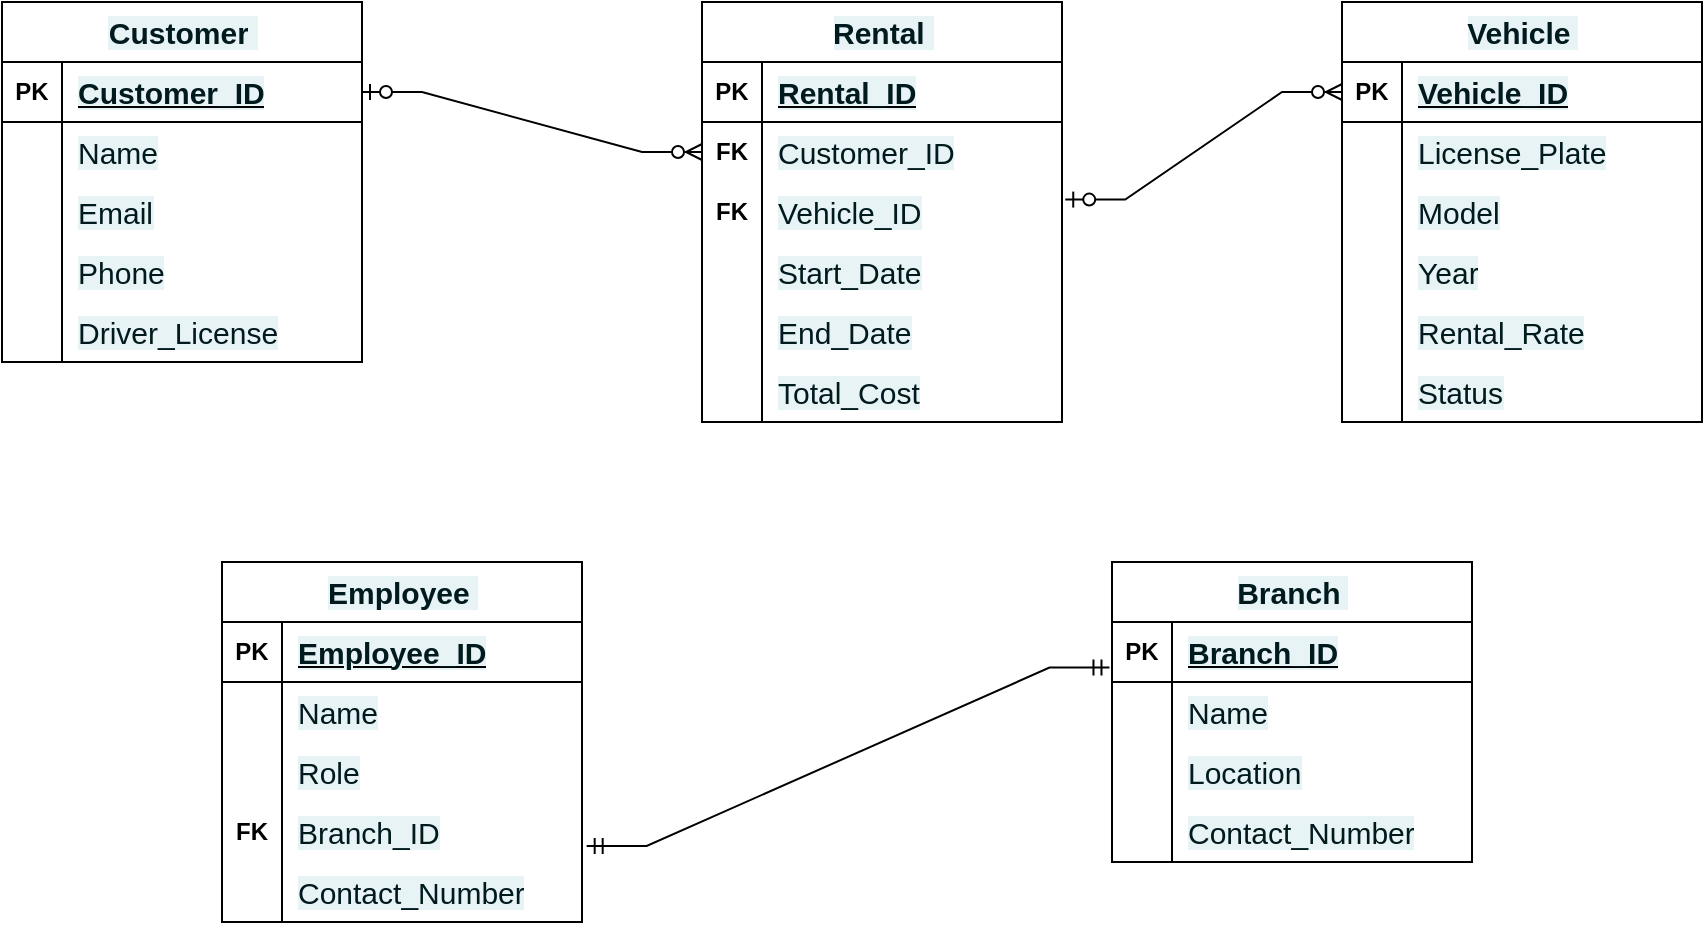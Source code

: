 <mxfile version="26.0.15">
  <diagram name="Page-1" id="xZEu-6E4SDZ-ESP8DW0V">
    <mxGraphModel dx="1290" dy="522" grid="1" gridSize="10" guides="1" tooltips="1" connect="1" arrows="1" fold="1" page="1" pageScale="1" pageWidth="1900" pageHeight="1300" math="0" shadow="0">
      <root>
        <mxCell id="0" />
        <mxCell id="1" parent="0" />
        <mxCell id="tU5ipXeWYmTYJDWc4llL-1" value="&lt;span style=&quot;box-sizing: border-box; outline: none; font-weight: bolder; color: rgb(0, 26, 30); font-family: Arial, Helvetica, sans-serif; font-size: 15px; text-align: left; text-wrap-mode: wrap; background-color: rgb(231, 243, 245);&quot; id=&quot;yui_3_17_2_1_1740089983597_1440&quot; data-end=&quot;265&quot; data-start=&quot;254&quot;&gt;Vehicle&lt;/span&gt;&lt;span style=&quot;color: rgb(0, 26, 30); font-family: Arial, Helvetica, sans-serif; font-size: 15px; font-weight: 400; text-align: left; text-wrap-mode: wrap; background-color: rgb(231, 243, 245);&quot;&gt;&amp;nbsp;&lt;/span&gt;" style="shape=table;startSize=30;container=1;collapsible=1;childLayout=tableLayout;fixedRows=1;rowLines=0;fontStyle=1;align=center;resizeLast=1;html=1;" vertex="1" parent="1">
          <mxGeometry x="690" width="180" height="210" as="geometry" />
        </mxCell>
        <mxCell id="tU5ipXeWYmTYJDWc4llL-2" value="" style="shape=tableRow;horizontal=0;startSize=0;swimlaneHead=0;swimlaneBody=0;fillColor=none;collapsible=0;dropTarget=0;points=[[0,0.5],[1,0.5]];portConstraint=eastwest;top=0;left=0;right=0;bottom=1;" vertex="1" parent="tU5ipXeWYmTYJDWc4llL-1">
          <mxGeometry y="30" width="180" height="30" as="geometry" />
        </mxCell>
        <mxCell id="tU5ipXeWYmTYJDWc4llL-3" value="PK" style="shape=partialRectangle;connectable=0;fillColor=none;top=0;left=0;bottom=0;right=0;fontStyle=1;overflow=hidden;whiteSpace=wrap;html=1;" vertex="1" parent="tU5ipXeWYmTYJDWc4llL-2">
          <mxGeometry width="30" height="30" as="geometry">
            <mxRectangle width="30" height="30" as="alternateBounds" />
          </mxGeometry>
        </mxCell>
        <mxCell id="tU5ipXeWYmTYJDWc4llL-4" value="&lt;span style=&quot;color: rgb(0, 26, 30); font-family: Arial, Helvetica, sans-serif; font-size: 15px; background-color: rgb(231, 243, 245);&quot;&gt;Vehicle_ID&lt;/span&gt;" style="shape=partialRectangle;connectable=0;fillColor=none;top=0;left=0;bottom=0;right=0;align=left;spacingLeft=6;fontStyle=5;overflow=hidden;whiteSpace=wrap;html=1;" vertex="1" parent="tU5ipXeWYmTYJDWc4llL-2">
          <mxGeometry x="30" width="150" height="30" as="geometry">
            <mxRectangle width="150" height="30" as="alternateBounds" />
          </mxGeometry>
        </mxCell>
        <mxCell id="tU5ipXeWYmTYJDWc4llL-5" value="" style="shape=tableRow;horizontal=0;startSize=0;swimlaneHead=0;swimlaneBody=0;fillColor=none;collapsible=0;dropTarget=0;points=[[0,0.5],[1,0.5]];portConstraint=eastwest;top=0;left=0;right=0;bottom=0;" vertex="1" parent="tU5ipXeWYmTYJDWc4llL-1">
          <mxGeometry y="60" width="180" height="30" as="geometry" />
        </mxCell>
        <mxCell id="tU5ipXeWYmTYJDWc4llL-6" value="" style="shape=partialRectangle;connectable=0;fillColor=none;top=0;left=0;bottom=0;right=0;editable=1;overflow=hidden;whiteSpace=wrap;html=1;" vertex="1" parent="tU5ipXeWYmTYJDWc4llL-5">
          <mxGeometry width="30" height="30" as="geometry">
            <mxRectangle width="30" height="30" as="alternateBounds" />
          </mxGeometry>
        </mxCell>
        <mxCell id="tU5ipXeWYmTYJDWc4llL-7" value="&lt;span style=&quot;color: rgb(0, 26, 30); font-family: Arial, Helvetica, sans-serif; font-size: 15px; background-color: rgb(231, 243, 245);&quot;&gt;License_Plate&lt;/span&gt;" style="shape=partialRectangle;connectable=0;fillColor=none;top=0;left=0;bottom=0;right=0;align=left;spacingLeft=6;overflow=hidden;whiteSpace=wrap;html=1;" vertex="1" parent="tU5ipXeWYmTYJDWc4llL-5">
          <mxGeometry x="30" width="150" height="30" as="geometry">
            <mxRectangle width="150" height="30" as="alternateBounds" />
          </mxGeometry>
        </mxCell>
        <mxCell id="tU5ipXeWYmTYJDWc4llL-8" value="" style="shape=tableRow;horizontal=0;startSize=0;swimlaneHead=0;swimlaneBody=0;fillColor=none;collapsible=0;dropTarget=0;points=[[0,0.5],[1,0.5]];portConstraint=eastwest;top=0;left=0;right=0;bottom=0;" vertex="1" parent="tU5ipXeWYmTYJDWc4llL-1">
          <mxGeometry y="90" width="180" height="30" as="geometry" />
        </mxCell>
        <mxCell id="tU5ipXeWYmTYJDWc4llL-9" value="" style="shape=partialRectangle;connectable=0;fillColor=none;top=0;left=0;bottom=0;right=0;editable=1;overflow=hidden;whiteSpace=wrap;html=1;" vertex="1" parent="tU5ipXeWYmTYJDWc4llL-8">
          <mxGeometry width="30" height="30" as="geometry">
            <mxRectangle width="30" height="30" as="alternateBounds" />
          </mxGeometry>
        </mxCell>
        <mxCell id="tU5ipXeWYmTYJDWc4llL-10" value="&lt;span style=&quot;color: rgb(0, 26, 30); font-family: Arial, Helvetica, sans-serif; font-size: 15px; background-color: rgb(231, 243, 245);&quot;&gt;Model&lt;/span&gt;" style="shape=partialRectangle;connectable=0;fillColor=none;top=0;left=0;bottom=0;right=0;align=left;spacingLeft=6;overflow=hidden;whiteSpace=wrap;html=1;" vertex="1" parent="tU5ipXeWYmTYJDWc4llL-8">
          <mxGeometry x="30" width="150" height="30" as="geometry">
            <mxRectangle width="150" height="30" as="alternateBounds" />
          </mxGeometry>
        </mxCell>
        <mxCell id="tU5ipXeWYmTYJDWc4llL-11" value="" style="shape=tableRow;horizontal=0;startSize=0;swimlaneHead=0;swimlaneBody=0;fillColor=none;collapsible=0;dropTarget=0;points=[[0,0.5],[1,0.5]];portConstraint=eastwest;top=0;left=0;right=0;bottom=0;" vertex="1" parent="tU5ipXeWYmTYJDWc4llL-1">
          <mxGeometry y="120" width="180" height="30" as="geometry" />
        </mxCell>
        <mxCell id="tU5ipXeWYmTYJDWc4llL-12" value="" style="shape=partialRectangle;connectable=0;fillColor=none;top=0;left=0;bottom=0;right=0;editable=1;overflow=hidden;whiteSpace=wrap;html=1;" vertex="1" parent="tU5ipXeWYmTYJDWc4llL-11">
          <mxGeometry width="30" height="30" as="geometry">
            <mxRectangle width="30" height="30" as="alternateBounds" />
          </mxGeometry>
        </mxCell>
        <mxCell id="tU5ipXeWYmTYJDWc4llL-13" value="&lt;span style=&quot;color: rgb(0, 26, 30); font-family: Arial, Helvetica, sans-serif; font-size: 15px; background-color: rgb(231, 243, 245);&quot;&gt;Year&lt;/span&gt;" style="shape=partialRectangle;connectable=0;fillColor=none;top=0;left=0;bottom=0;right=0;align=left;spacingLeft=6;overflow=hidden;whiteSpace=wrap;html=1;" vertex="1" parent="tU5ipXeWYmTYJDWc4llL-11">
          <mxGeometry x="30" width="150" height="30" as="geometry">
            <mxRectangle width="150" height="30" as="alternateBounds" />
          </mxGeometry>
        </mxCell>
        <mxCell id="tU5ipXeWYmTYJDWc4llL-74" value="" style="shape=tableRow;horizontal=0;startSize=0;swimlaneHead=0;swimlaneBody=0;fillColor=none;collapsible=0;dropTarget=0;points=[[0,0.5],[1,0.5]];portConstraint=eastwest;top=0;left=0;right=0;bottom=0;" vertex="1" parent="tU5ipXeWYmTYJDWc4llL-1">
          <mxGeometry y="150" width="180" height="30" as="geometry" />
        </mxCell>
        <mxCell id="tU5ipXeWYmTYJDWc4llL-75" value="" style="shape=partialRectangle;connectable=0;fillColor=none;top=0;left=0;bottom=0;right=0;editable=1;overflow=hidden;whiteSpace=wrap;html=1;" vertex="1" parent="tU5ipXeWYmTYJDWc4llL-74">
          <mxGeometry width="30" height="30" as="geometry">
            <mxRectangle width="30" height="30" as="alternateBounds" />
          </mxGeometry>
        </mxCell>
        <mxCell id="tU5ipXeWYmTYJDWc4llL-76" value="&lt;span style=&quot;color: rgb(0, 26, 30); font-family: Arial, Helvetica, sans-serif; font-size: 15px; background-color: rgb(231, 243, 245);&quot;&gt;Rental_Rate&lt;/span&gt;" style="shape=partialRectangle;connectable=0;fillColor=none;top=0;left=0;bottom=0;right=0;align=left;spacingLeft=6;overflow=hidden;whiteSpace=wrap;html=1;" vertex="1" parent="tU5ipXeWYmTYJDWc4llL-74">
          <mxGeometry x="30" width="150" height="30" as="geometry">
            <mxRectangle width="150" height="30" as="alternateBounds" />
          </mxGeometry>
        </mxCell>
        <mxCell id="tU5ipXeWYmTYJDWc4llL-77" value="" style="shape=tableRow;horizontal=0;startSize=0;swimlaneHead=0;swimlaneBody=0;fillColor=none;collapsible=0;dropTarget=0;points=[[0,0.5],[1,0.5]];portConstraint=eastwest;top=0;left=0;right=0;bottom=0;" vertex="1" parent="tU5ipXeWYmTYJDWc4llL-1">
          <mxGeometry y="180" width="180" height="30" as="geometry" />
        </mxCell>
        <mxCell id="tU5ipXeWYmTYJDWc4llL-78" value="" style="shape=partialRectangle;connectable=0;fillColor=none;top=0;left=0;bottom=0;right=0;editable=1;overflow=hidden;whiteSpace=wrap;html=1;" vertex="1" parent="tU5ipXeWYmTYJDWc4llL-77">
          <mxGeometry width="30" height="30" as="geometry">
            <mxRectangle width="30" height="30" as="alternateBounds" />
          </mxGeometry>
        </mxCell>
        <mxCell id="tU5ipXeWYmTYJDWc4llL-79" value="&lt;span style=&quot;color: rgb(0, 26, 30); font-family: Arial, Helvetica, sans-serif; font-size: 15px; background-color: rgb(231, 243, 245);&quot;&gt;Status&lt;/span&gt;" style="shape=partialRectangle;connectable=0;fillColor=none;top=0;left=0;bottom=0;right=0;align=left;spacingLeft=6;overflow=hidden;whiteSpace=wrap;html=1;" vertex="1" parent="tU5ipXeWYmTYJDWc4llL-77">
          <mxGeometry x="30" width="150" height="30" as="geometry">
            <mxRectangle width="150" height="30" as="alternateBounds" />
          </mxGeometry>
        </mxCell>
        <mxCell id="tU5ipXeWYmTYJDWc4llL-14" value="&lt;span style=&quot;box-sizing: border-box; outline: none; font-weight: bolder; color: rgb(0, 26, 30); font-family: Arial, Helvetica, sans-serif; font-size: 15px; text-align: left; text-wrap-mode: wrap; background-color: rgb(231, 243, 245);&quot; id=&quot;yui_3_17_2_1_1740089983597_1452&quot; data-end=&quot;411&quot; data-start=&quot;401&quot;&gt;Rental&lt;/span&gt;&lt;span style=&quot;color: rgb(0, 26, 30); font-family: Arial, Helvetica, sans-serif; font-size: 15px; font-weight: 400; text-align: left; text-wrap-mode: wrap; background-color: rgb(231, 243, 245);&quot;&gt;&amp;nbsp;&lt;/span&gt;" style="shape=table;startSize=30;container=1;collapsible=1;childLayout=tableLayout;fixedRows=1;rowLines=0;fontStyle=1;align=center;resizeLast=1;html=1;" vertex="1" parent="1">
          <mxGeometry x="370" width="180" height="210" as="geometry" />
        </mxCell>
        <mxCell id="tU5ipXeWYmTYJDWc4llL-15" value="" style="shape=tableRow;horizontal=0;startSize=0;swimlaneHead=0;swimlaneBody=0;fillColor=none;collapsible=0;dropTarget=0;points=[[0,0.5],[1,0.5]];portConstraint=eastwest;top=0;left=0;right=0;bottom=1;" vertex="1" parent="tU5ipXeWYmTYJDWc4llL-14">
          <mxGeometry y="30" width="180" height="30" as="geometry" />
        </mxCell>
        <mxCell id="tU5ipXeWYmTYJDWc4llL-16" value="PK" style="shape=partialRectangle;connectable=0;fillColor=none;top=0;left=0;bottom=0;right=0;fontStyle=1;overflow=hidden;whiteSpace=wrap;html=1;" vertex="1" parent="tU5ipXeWYmTYJDWc4llL-15">
          <mxGeometry width="30" height="30" as="geometry">
            <mxRectangle width="30" height="30" as="alternateBounds" />
          </mxGeometry>
        </mxCell>
        <mxCell id="tU5ipXeWYmTYJDWc4llL-17" value="&lt;span style=&quot;color: rgb(0, 26, 30); font-family: Arial, Helvetica, sans-serif; font-size: 15px; background-color: rgb(231, 243, 245);&quot;&gt;Rental_ID&lt;/span&gt;" style="shape=partialRectangle;connectable=0;fillColor=none;top=0;left=0;bottom=0;right=0;align=left;spacingLeft=6;fontStyle=5;overflow=hidden;whiteSpace=wrap;html=1;" vertex="1" parent="tU5ipXeWYmTYJDWc4llL-15">
          <mxGeometry x="30" width="150" height="30" as="geometry">
            <mxRectangle width="150" height="30" as="alternateBounds" />
          </mxGeometry>
        </mxCell>
        <mxCell id="tU5ipXeWYmTYJDWc4llL-18" value="" style="shape=tableRow;horizontal=0;startSize=0;swimlaneHead=0;swimlaneBody=0;fillColor=none;collapsible=0;dropTarget=0;points=[[0,0.5],[1,0.5]];portConstraint=eastwest;top=0;left=0;right=0;bottom=0;" vertex="1" parent="tU5ipXeWYmTYJDWc4llL-14">
          <mxGeometry y="60" width="180" height="30" as="geometry" />
        </mxCell>
        <mxCell id="tU5ipXeWYmTYJDWc4llL-19" value="&lt;b&gt;FK&lt;/b&gt;" style="shape=partialRectangle;connectable=0;fillColor=none;top=0;left=0;bottom=0;right=0;editable=1;overflow=hidden;whiteSpace=wrap;html=1;" vertex="1" parent="tU5ipXeWYmTYJDWc4llL-18">
          <mxGeometry width="30" height="30" as="geometry">
            <mxRectangle width="30" height="30" as="alternateBounds" />
          </mxGeometry>
        </mxCell>
        <mxCell id="tU5ipXeWYmTYJDWc4llL-20" value="&lt;span style=&quot;color: rgb(0, 26, 30); font-family: Arial, Helvetica, sans-serif; font-size: 15px; background-color: rgb(231, 243, 245);&quot;&gt;Customer_ID&lt;/span&gt;" style="shape=partialRectangle;connectable=0;fillColor=none;top=0;left=0;bottom=0;right=0;align=left;spacingLeft=6;overflow=hidden;whiteSpace=wrap;html=1;" vertex="1" parent="tU5ipXeWYmTYJDWc4llL-18">
          <mxGeometry x="30" width="150" height="30" as="geometry">
            <mxRectangle width="150" height="30" as="alternateBounds" />
          </mxGeometry>
        </mxCell>
        <mxCell id="tU5ipXeWYmTYJDWc4llL-21" value="" style="shape=tableRow;horizontal=0;startSize=0;swimlaneHead=0;swimlaneBody=0;fillColor=none;collapsible=0;dropTarget=0;points=[[0,0.5],[1,0.5]];portConstraint=eastwest;top=0;left=0;right=0;bottom=0;" vertex="1" parent="tU5ipXeWYmTYJDWc4llL-14">
          <mxGeometry y="90" width="180" height="30" as="geometry" />
        </mxCell>
        <mxCell id="tU5ipXeWYmTYJDWc4llL-22" value="&lt;b&gt;FK&lt;/b&gt;" style="shape=partialRectangle;connectable=0;fillColor=none;top=0;left=0;bottom=0;right=0;editable=1;overflow=hidden;whiteSpace=wrap;html=1;" vertex="1" parent="tU5ipXeWYmTYJDWc4llL-21">
          <mxGeometry width="30" height="30" as="geometry">
            <mxRectangle width="30" height="30" as="alternateBounds" />
          </mxGeometry>
        </mxCell>
        <mxCell id="tU5ipXeWYmTYJDWc4llL-23" value="&lt;span style=&quot;color: rgb(0, 26, 30); font-family: Arial, Helvetica, sans-serif; font-size: 15px; background-color: rgb(231, 243, 245);&quot;&gt;Vehicle_ID&lt;/span&gt;" style="shape=partialRectangle;connectable=0;fillColor=none;top=0;left=0;bottom=0;right=0;align=left;spacingLeft=6;overflow=hidden;whiteSpace=wrap;html=1;" vertex="1" parent="tU5ipXeWYmTYJDWc4llL-21">
          <mxGeometry x="30" width="150" height="30" as="geometry">
            <mxRectangle width="150" height="30" as="alternateBounds" />
          </mxGeometry>
        </mxCell>
        <mxCell id="tU5ipXeWYmTYJDWc4llL-24" value="" style="shape=tableRow;horizontal=0;startSize=0;swimlaneHead=0;swimlaneBody=0;fillColor=none;collapsible=0;dropTarget=0;points=[[0,0.5],[1,0.5]];portConstraint=eastwest;top=0;left=0;right=0;bottom=0;" vertex="1" parent="tU5ipXeWYmTYJDWc4llL-14">
          <mxGeometry y="120" width="180" height="30" as="geometry" />
        </mxCell>
        <mxCell id="tU5ipXeWYmTYJDWc4llL-25" value="" style="shape=partialRectangle;connectable=0;fillColor=none;top=0;left=0;bottom=0;right=0;editable=1;overflow=hidden;whiteSpace=wrap;html=1;" vertex="1" parent="tU5ipXeWYmTYJDWc4llL-24">
          <mxGeometry width="30" height="30" as="geometry">
            <mxRectangle width="30" height="30" as="alternateBounds" />
          </mxGeometry>
        </mxCell>
        <mxCell id="tU5ipXeWYmTYJDWc4llL-26" value="&lt;span style=&quot;color: rgb(0, 26, 30); font-family: Arial, Helvetica, sans-serif; font-size: 15px; background-color: rgb(231, 243, 245);&quot;&gt;Start_Date&lt;/span&gt;" style="shape=partialRectangle;connectable=0;fillColor=none;top=0;left=0;bottom=0;right=0;align=left;spacingLeft=6;overflow=hidden;whiteSpace=wrap;html=1;" vertex="1" parent="tU5ipXeWYmTYJDWc4llL-24">
          <mxGeometry x="30" width="150" height="30" as="geometry">
            <mxRectangle width="150" height="30" as="alternateBounds" />
          </mxGeometry>
        </mxCell>
        <mxCell id="tU5ipXeWYmTYJDWc4llL-83" value="" style="shape=tableRow;horizontal=0;startSize=0;swimlaneHead=0;swimlaneBody=0;fillColor=none;collapsible=0;dropTarget=0;points=[[0,0.5],[1,0.5]];portConstraint=eastwest;top=0;left=0;right=0;bottom=0;" vertex="1" parent="tU5ipXeWYmTYJDWc4llL-14">
          <mxGeometry y="150" width="180" height="30" as="geometry" />
        </mxCell>
        <mxCell id="tU5ipXeWYmTYJDWc4llL-84" value="" style="shape=partialRectangle;connectable=0;fillColor=none;top=0;left=0;bottom=0;right=0;editable=1;overflow=hidden;whiteSpace=wrap;html=1;" vertex="1" parent="tU5ipXeWYmTYJDWc4llL-83">
          <mxGeometry width="30" height="30" as="geometry">
            <mxRectangle width="30" height="30" as="alternateBounds" />
          </mxGeometry>
        </mxCell>
        <mxCell id="tU5ipXeWYmTYJDWc4llL-85" value="&lt;span style=&quot;color: rgb(0, 26, 30); font-family: Arial, Helvetica, sans-serif; font-size: 15px; background-color: rgb(231, 243, 245);&quot;&gt;End_Date&lt;/span&gt;" style="shape=partialRectangle;connectable=0;fillColor=none;top=0;left=0;bottom=0;right=0;align=left;spacingLeft=6;overflow=hidden;whiteSpace=wrap;html=1;" vertex="1" parent="tU5ipXeWYmTYJDWc4llL-83">
          <mxGeometry x="30" width="150" height="30" as="geometry">
            <mxRectangle width="150" height="30" as="alternateBounds" />
          </mxGeometry>
        </mxCell>
        <mxCell id="tU5ipXeWYmTYJDWc4llL-86" value="" style="shape=tableRow;horizontal=0;startSize=0;swimlaneHead=0;swimlaneBody=0;fillColor=none;collapsible=0;dropTarget=0;points=[[0,0.5],[1,0.5]];portConstraint=eastwest;top=0;left=0;right=0;bottom=0;" vertex="1" parent="tU5ipXeWYmTYJDWc4llL-14">
          <mxGeometry y="180" width="180" height="30" as="geometry" />
        </mxCell>
        <mxCell id="tU5ipXeWYmTYJDWc4llL-87" value="" style="shape=partialRectangle;connectable=0;fillColor=none;top=0;left=0;bottom=0;right=0;editable=1;overflow=hidden;whiteSpace=wrap;html=1;" vertex="1" parent="tU5ipXeWYmTYJDWc4llL-86">
          <mxGeometry width="30" height="30" as="geometry">
            <mxRectangle width="30" height="30" as="alternateBounds" />
          </mxGeometry>
        </mxCell>
        <mxCell id="tU5ipXeWYmTYJDWc4llL-88" value="&lt;span style=&quot;color: rgb(0, 26, 30); font-family: Arial, Helvetica, sans-serif; font-size: 15px; background-color: rgb(231, 243, 245);&quot;&gt;Total_Cost&lt;/span&gt;" style="shape=partialRectangle;connectable=0;fillColor=none;top=0;left=0;bottom=0;right=0;align=left;spacingLeft=6;overflow=hidden;whiteSpace=wrap;html=1;" vertex="1" parent="tU5ipXeWYmTYJDWc4llL-86">
          <mxGeometry x="30" width="150" height="30" as="geometry">
            <mxRectangle width="150" height="30" as="alternateBounds" />
          </mxGeometry>
        </mxCell>
        <mxCell id="tU5ipXeWYmTYJDWc4llL-27" value="&lt;span style=&quot;box-sizing: border-box; outline: none; font-weight: bolder; color: rgb(0, 26, 30); font-family: Arial, Helvetica, sans-serif; font-size: 15px; text-align: left; text-wrap-mode: wrap; background-color: rgb(231, 243, 245);&quot; data-end=&quot;345&quot; data-start=&quot;333&quot;&gt;Customer&lt;/span&gt;&lt;span style=&quot;color: rgb(0, 26, 30); font-family: Arial, Helvetica, sans-serif; font-size: 15px; font-weight: 400; text-align: left; text-wrap-mode: wrap; background-color: rgb(231, 243, 245);&quot;&gt;&amp;nbsp;&lt;/span&gt;" style="shape=table;startSize=30;container=1;collapsible=1;childLayout=tableLayout;fixedRows=1;rowLines=0;fontStyle=1;align=center;resizeLast=1;html=1;" vertex="1" parent="1">
          <mxGeometry x="20" width="180" height="180" as="geometry" />
        </mxCell>
        <mxCell id="tU5ipXeWYmTYJDWc4llL-28" value="" style="shape=tableRow;horizontal=0;startSize=0;swimlaneHead=0;swimlaneBody=0;fillColor=none;collapsible=0;dropTarget=0;points=[[0,0.5],[1,0.5]];portConstraint=eastwest;top=0;left=0;right=0;bottom=1;" vertex="1" parent="tU5ipXeWYmTYJDWc4llL-27">
          <mxGeometry y="30" width="180" height="30" as="geometry" />
        </mxCell>
        <mxCell id="tU5ipXeWYmTYJDWc4llL-29" value="PK" style="shape=partialRectangle;connectable=0;fillColor=none;top=0;left=0;bottom=0;right=0;fontStyle=1;overflow=hidden;whiteSpace=wrap;html=1;" vertex="1" parent="tU5ipXeWYmTYJDWc4llL-28">
          <mxGeometry width="30" height="30" as="geometry">
            <mxRectangle width="30" height="30" as="alternateBounds" />
          </mxGeometry>
        </mxCell>
        <mxCell id="tU5ipXeWYmTYJDWc4llL-30" value="&lt;span style=&quot;color: rgb(0, 26, 30); font-family: Arial, Helvetica, sans-serif; font-size: 15px; background-color: rgb(231, 243, 245);&quot;&gt;Customer_ID&lt;/span&gt;" style="shape=partialRectangle;connectable=0;fillColor=none;top=0;left=0;bottom=0;right=0;align=left;spacingLeft=6;fontStyle=5;overflow=hidden;whiteSpace=wrap;html=1;" vertex="1" parent="tU5ipXeWYmTYJDWc4llL-28">
          <mxGeometry x="30" width="150" height="30" as="geometry">
            <mxRectangle width="150" height="30" as="alternateBounds" />
          </mxGeometry>
        </mxCell>
        <mxCell id="tU5ipXeWYmTYJDWc4llL-31" value="" style="shape=tableRow;horizontal=0;startSize=0;swimlaneHead=0;swimlaneBody=0;fillColor=none;collapsible=0;dropTarget=0;points=[[0,0.5],[1,0.5]];portConstraint=eastwest;top=0;left=0;right=0;bottom=0;" vertex="1" parent="tU5ipXeWYmTYJDWc4llL-27">
          <mxGeometry y="60" width="180" height="30" as="geometry" />
        </mxCell>
        <mxCell id="tU5ipXeWYmTYJDWc4llL-32" value="" style="shape=partialRectangle;connectable=0;fillColor=none;top=0;left=0;bottom=0;right=0;editable=1;overflow=hidden;whiteSpace=wrap;html=1;" vertex="1" parent="tU5ipXeWYmTYJDWc4llL-31">
          <mxGeometry width="30" height="30" as="geometry">
            <mxRectangle width="30" height="30" as="alternateBounds" />
          </mxGeometry>
        </mxCell>
        <mxCell id="tU5ipXeWYmTYJDWc4llL-33" value="&lt;span style=&quot;color: rgb(0, 26, 30); font-family: Arial, Helvetica, sans-serif; font-size: 15px; background-color: rgb(231, 243, 245);&quot;&gt;Name&lt;/span&gt;" style="shape=partialRectangle;connectable=0;fillColor=none;top=0;left=0;bottom=0;right=0;align=left;spacingLeft=6;overflow=hidden;whiteSpace=wrap;html=1;" vertex="1" parent="tU5ipXeWYmTYJDWc4llL-31">
          <mxGeometry x="30" width="150" height="30" as="geometry">
            <mxRectangle width="150" height="30" as="alternateBounds" />
          </mxGeometry>
        </mxCell>
        <mxCell id="tU5ipXeWYmTYJDWc4llL-34" value="" style="shape=tableRow;horizontal=0;startSize=0;swimlaneHead=0;swimlaneBody=0;fillColor=none;collapsible=0;dropTarget=0;points=[[0,0.5],[1,0.5]];portConstraint=eastwest;top=0;left=0;right=0;bottom=0;" vertex="1" parent="tU5ipXeWYmTYJDWc4llL-27">
          <mxGeometry y="90" width="180" height="30" as="geometry" />
        </mxCell>
        <mxCell id="tU5ipXeWYmTYJDWc4llL-35" value="" style="shape=partialRectangle;connectable=0;fillColor=none;top=0;left=0;bottom=0;right=0;editable=1;overflow=hidden;whiteSpace=wrap;html=1;" vertex="1" parent="tU5ipXeWYmTYJDWc4llL-34">
          <mxGeometry width="30" height="30" as="geometry">
            <mxRectangle width="30" height="30" as="alternateBounds" />
          </mxGeometry>
        </mxCell>
        <mxCell id="tU5ipXeWYmTYJDWc4llL-36" value="&lt;span style=&quot;color: rgb(0, 26, 30); font-family: Arial, Helvetica, sans-serif; font-size: 15px; background-color: rgb(231, 243, 245);&quot;&gt;Email&lt;/span&gt;" style="shape=partialRectangle;connectable=0;fillColor=none;top=0;left=0;bottom=0;right=0;align=left;spacingLeft=6;overflow=hidden;whiteSpace=wrap;html=1;" vertex="1" parent="tU5ipXeWYmTYJDWc4llL-34">
          <mxGeometry x="30" width="150" height="30" as="geometry">
            <mxRectangle width="150" height="30" as="alternateBounds" />
          </mxGeometry>
        </mxCell>
        <mxCell id="tU5ipXeWYmTYJDWc4llL-37" value="" style="shape=tableRow;horizontal=0;startSize=0;swimlaneHead=0;swimlaneBody=0;fillColor=none;collapsible=0;dropTarget=0;points=[[0,0.5],[1,0.5]];portConstraint=eastwest;top=0;left=0;right=0;bottom=0;" vertex="1" parent="tU5ipXeWYmTYJDWc4llL-27">
          <mxGeometry y="120" width="180" height="30" as="geometry" />
        </mxCell>
        <mxCell id="tU5ipXeWYmTYJDWc4llL-38" value="" style="shape=partialRectangle;connectable=0;fillColor=none;top=0;left=0;bottom=0;right=0;editable=1;overflow=hidden;whiteSpace=wrap;html=1;" vertex="1" parent="tU5ipXeWYmTYJDWc4llL-37">
          <mxGeometry width="30" height="30" as="geometry">
            <mxRectangle width="30" height="30" as="alternateBounds" />
          </mxGeometry>
        </mxCell>
        <mxCell id="tU5ipXeWYmTYJDWc4llL-39" value="&lt;span style=&quot;color: rgb(0, 26, 30); font-family: Arial, Helvetica, sans-serif; font-size: 15px; background-color: rgb(231, 243, 245);&quot;&gt;Phone&lt;/span&gt;" style="shape=partialRectangle;connectable=0;fillColor=none;top=0;left=0;bottom=0;right=0;align=left;spacingLeft=6;overflow=hidden;whiteSpace=wrap;html=1;" vertex="1" parent="tU5ipXeWYmTYJDWc4llL-37">
          <mxGeometry x="30" width="150" height="30" as="geometry">
            <mxRectangle width="150" height="30" as="alternateBounds" />
          </mxGeometry>
        </mxCell>
        <mxCell id="tU5ipXeWYmTYJDWc4llL-80" value="" style="shape=tableRow;horizontal=0;startSize=0;swimlaneHead=0;swimlaneBody=0;fillColor=none;collapsible=0;dropTarget=0;points=[[0,0.5],[1,0.5]];portConstraint=eastwest;top=0;left=0;right=0;bottom=0;" vertex="1" parent="tU5ipXeWYmTYJDWc4llL-27">
          <mxGeometry y="150" width="180" height="30" as="geometry" />
        </mxCell>
        <mxCell id="tU5ipXeWYmTYJDWc4llL-81" value="" style="shape=partialRectangle;connectable=0;fillColor=none;top=0;left=0;bottom=0;right=0;editable=1;overflow=hidden;whiteSpace=wrap;html=1;" vertex="1" parent="tU5ipXeWYmTYJDWc4llL-80">
          <mxGeometry width="30" height="30" as="geometry">
            <mxRectangle width="30" height="30" as="alternateBounds" />
          </mxGeometry>
        </mxCell>
        <mxCell id="tU5ipXeWYmTYJDWc4llL-82" value="&lt;span style=&quot;color: rgb(0, 26, 30); font-family: Arial, Helvetica, sans-serif; font-size: 15px; background-color: rgb(231, 243, 245);&quot;&gt;Driver_License&lt;/span&gt;" style="shape=partialRectangle;connectable=0;fillColor=none;top=0;left=0;bottom=0;right=0;align=left;spacingLeft=6;overflow=hidden;whiteSpace=wrap;html=1;" vertex="1" parent="tU5ipXeWYmTYJDWc4llL-80">
          <mxGeometry x="30" width="150" height="30" as="geometry">
            <mxRectangle width="150" height="30" as="alternateBounds" />
          </mxGeometry>
        </mxCell>
        <mxCell id="tU5ipXeWYmTYJDWc4llL-48" value="&lt;span style=&quot;box-sizing: border-box; outline: none; font-weight: bolder; color: rgb(0, 26, 30); font-family: Arial, Helvetica, sans-serif; font-size: 15px; text-align: left; text-wrap-mode: wrap; background-color: rgb(231, 243, 245);&quot; id=&quot;yui_3_17_2_1_1740089983597_1458&quot; data-end=&quot;569&quot; data-start=&quot;559&quot;&gt;Branch&lt;/span&gt;&lt;span style=&quot;color: rgb(0, 26, 30); font-family: Arial, Helvetica, sans-serif; font-size: 15px; font-weight: 400; text-align: left; text-wrap-mode: wrap; background-color: rgb(231, 243, 245);&quot;&gt;&amp;nbsp;&lt;/span&gt;" style="shape=table;startSize=30;container=1;collapsible=1;childLayout=tableLayout;fixedRows=1;rowLines=0;fontStyle=1;align=center;resizeLast=1;html=1;" vertex="1" parent="1">
          <mxGeometry x="575" y="280" width="180" height="150" as="geometry" />
        </mxCell>
        <mxCell id="tU5ipXeWYmTYJDWc4llL-49" value="" style="shape=tableRow;horizontal=0;startSize=0;swimlaneHead=0;swimlaneBody=0;fillColor=none;collapsible=0;dropTarget=0;points=[[0,0.5],[1,0.5]];portConstraint=eastwest;top=0;left=0;right=0;bottom=1;" vertex="1" parent="tU5ipXeWYmTYJDWc4llL-48">
          <mxGeometry y="30" width="180" height="30" as="geometry" />
        </mxCell>
        <mxCell id="tU5ipXeWYmTYJDWc4llL-50" value="PK" style="shape=partialRectangle;connectable=0;fillColor=none;top=0;left=0;bottom=0;right=0;fontStyle=1;overflow=hidden;whiteSpace=wrap;html=1;" vertex="1" parent="tU5ipXeWYmTYJDWc4llL-49">
          <mxGeometry width="30" height="30" as="geometry">
            <mxRectangle width="30" height="30" as="alternateBounds" />
          </mxGeometry>
        </mxCell>
        <mxCell id="tU5ipXeWYmTYJDWc4llL-51" value="&lt;span style=&quot;color: rgb(0, 26, 30); font-family: Arial, Helvetica, sans-serif; font-size: 15px; background-color: rgb(231, 243, 245);&quot;&gt;Branch_ID&lt;/span&gt;" style="shape=partialRectangle;connectable=0;fillColor=none;top=0;left=0;bottom=0;right=0;align=left;spacingLeft=6;fontStyle=5;overflow=hidden;whiteSpace=wrap;html=1;" vertex="1" parent="tU5ipXeWYmTYJDWc4llL-49">
          <mxGeometry x="30" width="150" height="30" as="geometry">
            <mxRectangle width="150" height="30" as="alternateBounds" />
          </mxGeometry>
        </mxCell>
        <mxCell id="tU5ipXeWYmTYJDWc4llL-52" value="" style="shape=tableRow;horizontal=0;startSize=0;swimlaneHead=0;swimlaneBody=0;fillColor=none;collapsible=0;dropTarget=0;points=[[0,0.5],[1,0.5]];portConstraint=eastwest;top=0;left=0;right=0;bottom=0;" vertex="1" parent="tU5ipXeWYmTYJDWc4llL-48">
          <mxGeometry y="60" width="180" height="30" as="geometry" />
        </mxCell>
        <mxCell id="tU5ipXeWYmTYJDWc4llL-53" value="" style="shape=partialRectangle;connectable=0;fillColor=none;top=0;left=0;bottom=0;right=0;editable=1;overflow=hidden;whiteSpace=wrap;html=1;" vertex="1" parent="tU5ipXeWYmTYJDWc4llL-52">
          <mxGeometry width="30" height="30" as="geometry">
            <mxRectangle width="30" height="30" as="alternateBounds" />
          </mxGeometry>
        </mxCell>
        <mxCell id="tU5ipXeWYmTYJDWc4llL-54" value="&lt;span style=&quot;color: rgb(0, 26, 30); font-family: Arial, Helvetica, sans-serif; font-size: 15px; background-color: rgb(231, 243, 245);&quot;&gt;Name&lt;/span&gt;" style="shape=partialRectangle;connectable=0;fillColor=none;top=0;left=0;bottom=0;right=0;align=left;spacingLeft=6;overflow=hidden;whiteSpace=wrap;html=1;" vertex="1" parent="tU5ipXeWYmTYJDWc4llL-52">
          <mxGeometry x="30" width="150" height="30" as="geometry">
            <mxRectangle width="150" height="30" as="alternateBounds" />
          </mxGeometry>
        </mxCell>
        <mxCell id="tU5ipXeWYmTYJDWc4llL-55" value="" style="shape=tableRow;horizontal=0;startSize=0;swimlaneHead=0;swimlaneBody=0;fillColor=none;collapsible=0;dropTarget=0;points=[[0,0.5],[1,0.5]];portConstraint=eastwest;top=0;left=0;right=0;bottom=0;" vertex="1" parent="tU5ipXeWYmTYJDWc4llL-48">
          <mxGeometry y="90" width="180" height="30" as="geometry" />
        </mxCell>
        <mxCell id="tU5ipXeWYmTYJDWc4llL-56" value="" style="shape=partialRectangle;connectable=0;fillColor=none;top=0;left=0;bottom=0;right=0;editable=1;overflow=hidden;whiteSpace=wrap;html=1;" vertex="1" parent="tU5ipXeWYmTYJDWc4llL-55">
          <mxGeometry width="30" height="30" as="geometry">
            <mxRectangle width="30" height="30" as="alternateBounds" />
          </mxGeometry>
        </mxCell>
        <mxCell id="tU5ipXeWYmTYJDWc4llL-57" value="&lt;span style=&quot;color: rgb(0, 26, 30); font-family: Arial, Helvetica, sans-serif; font-size: 15px; background-color: rgb(231, 243, 245);&quot;&gt;Location&lt;/span&gt;" style="shape=partialRectangle;connectable=0;fillColor=none;top=0;left=0;bottom=0;right=0;align=left;spacingLeft=6;overflow=hidden;whiteSpace=wrap;html=1;" vertex="1" parent="tU5ipXeWYmTYJDWc4llL-55">
          <mxGeometry x="30" width="150" height="30" as="geometry">
            <mxRectangle width="150" height="30" as="alternateBounds" />
          </mxGeometry>
        </mxCell>
        <mxCell id="tU5ipXeWYmTYJDWc4llL-58" value="" style="shape=tableRow;horizontal=0;startSize=0;swimlaneHead=0;swimlaneBody=0;fillColor=none;collapsible=0;dropTarget=0;points=[[0,0.5],[1,0.5]];portConstraint=eastwest;top=0;left=0;right=0;bottom=0;" vertex="1" parent="tU5ipXeWYmTYJDWc4llL-48">
          <mxGeometry y="120" width="180" height="30" as="geometry" />
        </mxCell>
        <mxCell id="tU5ipXeWYmTYJDWc4llL-59" value="" style="shape=partialRectangle;connectable=0;fillColor=none;top=0;left=0;bottom=0;right=0;editable=1;overflow=hidden;whiteSpace=wrap;html=1;" vertex="1" parent="tU5ipXeWYmTYJDWc4llL-58">
          <mxGeometry width="30" height="30" as="geometry">
            <mxRectangle width="30" height="30" as="alternateBounds" />
          </mxGeometry>
        </mxCell>
        <mxCell id="tU5ipXeWYmTYJDWc4llL-60" value="&lt;span style=&quot;color: rgb(0, 26, 30); font-family: Arial, Helvetica, sans-serif; font-size: 15px; background-color: rgb(231, 243, 245);&quot;&gt;Contact_Number&lt;/span&gt;" style="shape=partialRectangle;connectable=0;fillColor=none;top=0;left=0;bottom=0;right=0;align=left;spacingLeft=6;overflow=hidden;whiteSpace=wrap;html=1;" vertex="1" parent="tU5ipXeWYmTYJDWc4llL-58">
          <mxGeometry x="30" width="150" height="30" as="geometry">
            <mxRectangle width="150" height="30" as="alternateBounds" />
          </mxGeometry>
        </mxCell>
        <mxCell id="tU5ipXeWYmTYJDWc4llL-61" value="&lt;span style=&quot;box-sizing: border-box; outline: none; font-weight: bolder; color: rgb(0, 26, 30); font-family: Arial, Helvetica, sans-serif; font-size: 15px; text-align: left; text-wrap-mode: wrap; background-color: rgb(231, 243, 245);&quot; id=&quot;yui_3_17_2_1_1740089983597_1454&quot; data-end=&quot;500&quot; data-start=&quot;488&quot;&gt;Employee&lt;/span&gt;&lt;span style=&quot;color: rgb(0, 26, 30); font-family: Arial, Helvetica, sans-serif; font-size: 15px; font-weight: 400; text-align: left; text-wrap-mode: wrap; background-color: rgb(231, 243, 245);&quot;&gt;&amp;nbsp;&lt;/span&gt;" style="shape=table;startSize=30;container=1;collapsible=1;childLayout=tableLayout;fixedRows=1;rowLines=0;fontStyle=1;align=center;resizeLast=1;html=1;" vertex="1" parent="1">
          <mxGeometry x="130" y="280" width="180" height="180" as="geometry" />
        </mxCell>
        <mxCell id="tU5ipXeWYmTYJDWc4llL-62" value="" style="shape=tableRow;horizontal=0;startSize=0;swimlaneHead=0;swimlaneBody=0;fillColor=none;collapsible=0;dropTarget=0;points=[[0,0.5],[1,0.5]];portConstraint=eastwest;top=0;left=0;right=0;bottom=1;" vertex="1" parent="tU5ipXeWYmTYJDWc4llL-61">
          <mxGeometry y="30" width="180" height="30" as="geometry" />
        </mxCell>
        <mxCell id="tU5ipXeWYmTYJDWc4llL-63" value="PK" style="shape=partialRectangle;connectable=0;fillColor=none;top=0;left=0;bottom=0;right=0;fontStyle=1;overflow=hidden;whiteSpace=wrap;html=1;" vertex="1" parent="tU5ipXeWYmTYJDWc4llL-62">
          <mxGeometry width="30" height="30" as="geometry">
            <mxRectangle width="30" height="30" as="alternateBounds" />
          </mxGeometry>
        </mxCell>
        <mxCell id="tU5ipXeWYmTYJDWc4llL-64" value="&lt;span style=&quot;color: rgb(0, 26, 30); font-family: Arial, Helvetica, sans-serif; font-size: 15px; background-color: rgb(231, 243, 245);&quot;&gt;Employee_ID&lt;/span&gt;" style="shape=partialRectangle;connectable=0;fillColor=none;top=0;left=0;bottom=0;right=0;align=left;spacingLeft=6;fontStyle=5;overflow=hidden;whiteSpace=wrap;html=1;" vertex="1" parent="tU5ipXeWYmTYJDWc4llL-62">
          <mxGeometry x="30" width="150" height="30" as="geometry">
            <mxRectangle width="150" height="30" as="alternateBounds" />
          </mxGeometry>
        </mxCell>
        <mxCell id="tU5ipXeWYmTYJDWc4llL-65" value="" style="shape=tableRow;horizontal=0;startSize=0;swimlaneHead=0;swimlaneBody=0;fillColor=none;collapsible=0;dropTarget=0;points=[[0,0.5],[1,0.5]];portConstraint=eastwest;top=0;left=0;right=0;bottom=0;" vertex="1" parent="tU5ipXeWYmTYJDWc4llL-61">
          <mxGeometry y="60" width="180" height="30" as="geometry" />
        </mxCell>
        <mxCell id="tU5ipXeWYmTYJDWc4llL-66" value="" style="shape=partialRectangle;connectable=0;fillColor=none;top=0;left=0;bottom=0;right=0;editable=1;overflow=hidden;whiteSpace=wrap;html=1;" vertex="1" parent="tU5ipXeWYmTYJDWc4llL-65">
          <mxGeometry width="30" height="30" as="geometry">
            <mxRectangle width="30" height="30" as="alternateBounds" />
          </mxGeometry>
        </mxCell>
        <mxCell id="tU5ipXeWYmTYJDWc4llL-67" value="&lt;span style=&quot;color: rgb(0, 26, 30); font-family: Arial, Helvetica, sans-serif; font-size: 15px; background-color: rgb(231, 243, 245);&quot;&gt;Name&lt;/span&gt;" style="shape=partialRectangle;connectable=0;fillColor=none;top=0;left=0;bottom=0;right=0;align=left;spacingLeft=6;overflow=hidden;whiteSpace=wrap;html=1;" vertex="1" parent="tU5ipXeWYmTYJDWc4llL-65">
          <mxGeometry x="30" width="150" height="30" as="geometry">
            <mxRectangle width="150" height="30" as="alternateBounds" />
          </mxGeometry>
        </mxCell>
        <mxCell id="tU5ipXeWYmTYJDWc4llL-68" value="" style="shape=tableRow;horizontal=0;startSize=0;swimlaneHead=0;swimlaneBody=0;fillColor=none;collapsible=0;dropTarget=0;points=[[0,0.5],[1,0.5]];portConstraint=eastwest;top=0;left=0;right=0;bottom=0;" vertex="1" parent="tU5ipXeWYmTYJDWc4llL-61">
          <mxGeometry y="90" width="180" height="30" as="geometry" />
        </mxCell>
        <mxCell id="tU5ipXeWYmTYJDWc4llL-69" value="" style="shape=partialRectangle;connectable=0;fillColor=none;top=0;left=0;bottom=0;right=0;editable=1;overflow=hidden;whiteSpace=wrap;html=1;" vertex="1" parent="tU5ipXeWYmTYJDWc4llL-68">
          <mxGeometry width="30" height="30" as="geometry">
            <mxRectangle width="30" height="30" as="alternateBounds" />
          </mxGeometry>
        </mxCell>
        <mxCell id="tU5ipXeWYmTYJDWc4llL-70" value="&lt;span style=&quot;color: rgb(0, 26, 30); font-family: Arial, Helvetica, sans-serif; font-size: 15px; background-color: rgb(231, 243, 245);&quot;&gt;Role&lt;/span&gt;" style="shape=partialRectangle;connectable=0;fillColor=none;top=0;left=0;bottom=0;right=0;align=left;spacingLeft=6;overflow=hidden;whiteSpace=wrap;html=1;" vertex="1" parent="tU5ipXeWYmTYJDWc4llL-68">
          <mxGeometry x="30" width="150" height="30" as="geometry">
            <mxRectangle width="150" height="30" as="alternateBounds" />
          </mxGeometry>
        </mxCell>
        <mxCell id="tU5ipXeWYmTYJDWc4llL-71" value="" style="shape=tableRow;horizontal=0;startSize=0;swimlaneHead=0;swimlaneBody=0;fillColor=none;collapsible=0;dropTarget=0;points=[[0,0.5],[1,0.5]];portConstraint=eastwest;top=0;left=0;right=0;bottom=0;" vertex="1" parent="tU5ipXeWYmTYJDWc4llL-61">
          <mxGeometry y="120" width="180" height="30" as="geometry" />
        </mxCell>
        <mxCell id="tU5ipXeWYmTYJDWc4llL-72" value="&lt;b&gt;FK&lt;/b&gt;" style="shape=partialRectangle;connectable=0;fillColor=none;top=0;left=0;bottom=0;right=0;editable=1;overflow=hidden;whiteSpace=wrap;html=1;" vertex="1" parent="tU5ipXeWYmTYJDWc4llL-71">
          <mxGeometry width="30" height="30" as="geometry">
            <mxRectangle width="30" height="30" as="alternateBounds" />
          </mxGeometry>
        </mxCell>
        <mxCell id="tU5ipXeWYmTYJDWc4llL-73" value="&lt;span style=&quot;color: rgb(0, 26, 30); font-family: Arial, Helvetica, sans-serif; font-size: 15px; background-color: rgb(231, 243, 245);&quot;&gt;Branch_ID&lt;/span&gt;" style="shape=partialRectangle;connectable=0;fillColor=none;top=0;left=0;bottom=0;right=0;align=left;spacingLeft=6;overflow=hidden;whiteSpace=wrap;html=1;" vertex="1" parent="tU5ipXeWYmTYJDWc4llL-71">
          <mxGeometry x="30" width="150" height="30" as="geometry">
            <mxRectangle width="150" height="30" as="alternateBounds" />
          </mxGeometry>
        </mxCell>
        <mxCell id="tU5ipXeWYmTYJDWc4llL-89" value="" style="shape=tableRow;horizontal=0;startSize=0;swimlaneHead=0;swimlaneBody=0;fillColor=none;collapsible=0;dropTarget=0;points=[[0,0.5],[1,0.5]];portConstraint=eastwest;top=0;left=0;right=0;bottom=0;" vertex="1" parent="tU5ipXeWYmTYJDWc4llL-61">
          <mxGeometry y="150" width="180" height="30" as="geometry" />
        </mxCell>
        <mxCell id="tU5ipXeWYmTYJDWc4llL-90" value="" style="shape=partialRectangle;connectable=0;fillColor=none;top=0;left=0;bottom=0;right=0;editable=1;overflow=hidden;whiteSpace=wrap;html=1;" vertex="1" parent="tU5ipXeWYmTYJDWc4llL-89">
          <mxGeometry width="30" height="30" as="geometry">
            <mxRectangle width="30" height="30" as="alternateBounds" />
          </mxGeometry>
        </mxCell>
        <mxCell id="tU5ipXeWYmTYJDWc4llL-91" value="&lt;span style=&quot;color: rgb(0, 26, 30); font-family: Arial, Helvetica, sans-serif; font-size: 15px; background-color: rgb(231, 243, 245);&quot;&gt;Contact_Number&lt;/span&gt;" style="shape=partialRectangle;connectable=0;fillColor=none;top=0;left=0;bottom=0;right=0;align=left;spacingLeft=6;overflow=hidden;whiteSpace=wrap;html=1;" vertex="1" parent="tU5ipXeWYmTYJDWc4llL-89">
          <mxGeometry x="30" width="150" height="30" as="geometry">
            <mxRectangle width="150" height="30" as="alternateBounds" />
          </mxGeometry>
        </mxCell>
        <mxCell id="tU5ipXeWYmTYJDWc4llL-99" value="" style="edgeStyle=entityRelationEdgeStyle;fontSize=12;html=1;endArrow=ERzeroToMany;startArrow=ERzeroToOne;rounded=0;exitX=1;exitY=0.5;exitDx=0;exitDy=0;" edge="1" parent="1" source="tU5ipXeWYmTYJDWc4llL-28" target="tU5ipXeWYmTYJDWc4llL-18">
          <mxGeometry width="100" height="100" relative="1" as="geometry">
            <mxPoint x="270" y="200" as="sourcePoint" />
            <mxPoint x="370" y="100" as="targetPoint" />
          </mxGeometry>
        </mxCell>
        <mxCell id="tU5ipXeWYmTYJDWc4llL-102" value="" style="edgeStyle=entityRelationEdgeStyle;fontSize=12;html=1;endArrow=ERzeroToMany;startArrow=ERzeroToOne;rounded=0;exitX=1.009;exitY=0.293;exitDx=0;exitDy=0;entryX=0;entryY=0.5;entryDx=0;entryDy=0;exitPerimeter=0;" edge="1" parent="1" source="tU5ipXeWYmTYJDWc4llL-21" target="tU5ipXeWYmTYJDWc4llL-2">
          <mxGeometry width="100" height="100" relative="1" as="geometry">
            <mxPoint x="590" y="70" as="sourcePoint" />
            <mxPoint x="760" y="20" as="targetPoint" />
          </mxGeometry>
        </mxCell>
        <mxCell id="tU5ipXeWYmTYJDWc4llL-103" value="" style="edgeStyle=entityRelationEdgeStyle;fontSize=12;html=1;endArrow=ERmandOne;startArrow=ERmandOne;rounded=0;entryX=-0.007;entryY=0.76;entryDx=0;entryDy=0;entryPerimeter=0;exitX=1.013;exitY=0.733;exitDx=0;exitDy=0;exitPerimeter=0;" edge="1" parent="1" source="tU5ipXeWYmTYJDWc4llL-71" target="tU5ipXeWYmTYJDWc4llL-49">
          <mxGeometry width="100" height="100" relative="1" as="geometry">
            <mxPoint x="335" y="490" as="sourcePoint" />
            <mxPoint x="435" y="390" as="targetPoint" />
          </mxGeometry>
        </mxCell>
      </root>
    </mxGraphModel>
  </diagram>
</mxfile>
